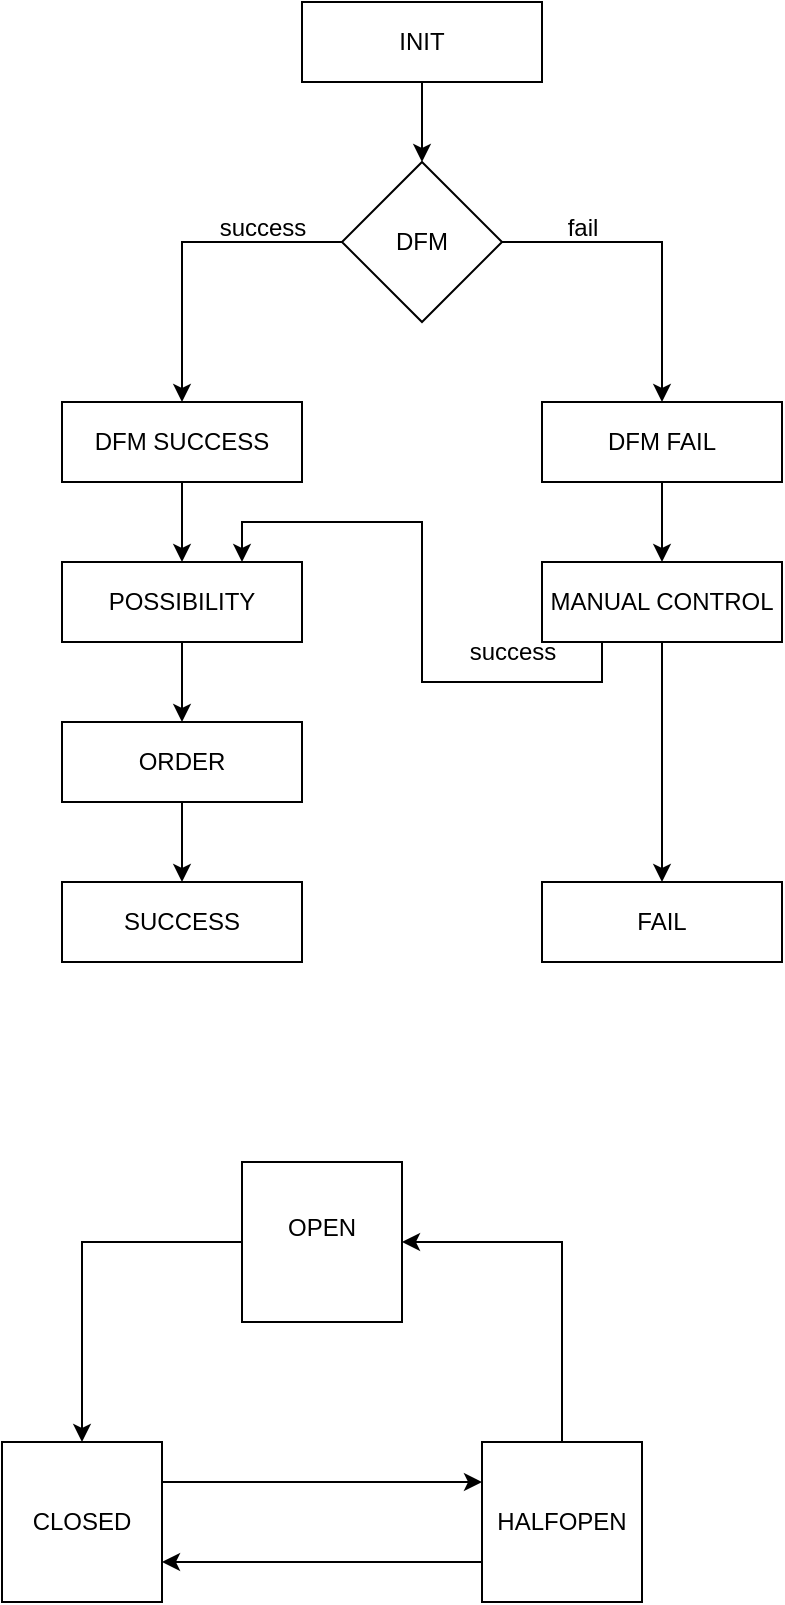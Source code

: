 <mxfile version="26.0.16">
  <diagram name="Page-1" id="QO7RAMKvA55V0XT-Cinw">
    <mxGraphModel dx="1434" dy="772" grid="1" gridSize="10" guides="1" tooltips="1" connect="1" arrows="1" fold="1" page="1" pageScale="1" pageWidth="827" pageHeight="1169" math="0" shadow="0">
      <root>
        <mxCell id="0" />
        <mxCell id="1" parent="0" />
        <mxCell id="4Ly7aSvnoJDzaHdvRD7w-6" style="edgeStyle=orthogonalEdgeStyle;rounded=0;orthogonalLoop=1;jettySize=auto;html=1;exitX=0.5;exitY=1;exitDx=0;exitDy=0;entryX=0.5;entryY=0;entryDx=0;entryDy=0;" edge="1" parent="1" source="4Ly7aSvnoJDzaHdvRD7w-1" target="4Ly7aSvnoJDzaHdvRD7w-3">
          <mxGeometry relative="1" as="geometry" />
        </mxCell>
        <mxCell id="4Ly7aSvnoJDzaHdvRD7w-1" value="INIT" style="rounded=0;whiteSpace=wrap;html=1;" vertex="1" parent="1">
          <mxGeometry x="360" y="80" width="120" height="40" as="geometry" />
        </mxCell>
        <mxCell id="4Ly7aSvnoJDzaHdvRD7w-13" style="edgeStyle=orthogonalEdgeStyle;rounded=0;orthogonalLoop=1;jettySize=auto;html=1;exitX=0.5;exitY=1;exitDx=0;exitDy=0;entryX=0.5;entryY=0;entryDx=0;entryDy=0;" edge="1" parent="1" source="4Ly7aSvnoJDzaHdvRD7w-2" target="4Ly7aSvnoJDzaHdvRD7w-10">
          <mxGeometry relative="1" as="geometry" />
        </mxCell>
        <mxCell id="4Ly7aSvnoJDzaHdvRD7w-2" value="DFM SUCCESS" style="rounded=0;whiteSpace=wrap;html=1;" vertex="1" parent="1">
          <mxGeometry x="240" y="280" width="120" height="40" as="geometry" />
        </mxCell>
        <mxCell id="4Ly7aSvnoJDzaHdvRD7w-4" style="edgeStyle=orthogonalEdgeStyle;rounded=0;orthogonalLoop=1;jettySize=auto;html=1;exitX=0;exitY=0.5;exitDx=0;exitDy=0;entryX=0.5;entryY=0;entryDx=0;entryDy=0;" edge="1" parent="1" source="4Ly7aSvnoJDzaHdvRD7w-3" target="4Ly7aSvnoJDzaHdvRD7w-2">
          <mxGeometry relative="1" as="geometry" />
        </mxCell>
        <mxCell id="4Ly7aSvnoJDzaHdvRD7w-8" style="edgeStyle=orthogonalEdgeStyle;rounded=0;orthogonalLoop=1;jettySize=auto;html=1;exitX=1;exitY=0.5;exitDx=0;exitDy=0;entryX=0.5;entryY=0;entryDx=0;entryDy=0;" edge="1" parent="1" source="4Ly7aSvnoJDzaHdvRD7w-3" target="4Ly7aSvnoJDzaHdvRD7w-7">
          <mxGeometry relative="1" as="geometry" />
        </mxCell>
        <mxCell id="4Ly7aSvnoJDzaHdvRD7w-3" value="DFM" style="rhombus;whiteSpace=wrap;html=1;" vertex="1" parent="1">
          <mxGeometry x="380" y="160" width="80" height="80" as="geometry" />
        </mxCell>
        <mxCell id="4Ly7aSvnoJDzaHdvRD7w-5" value="success" style="text;html=1;align=center;verticalAlign=middle;resizable=0;points=[];autosize=1;strokeColor=none;fillColor=none;" vertex="1" parent="1">
          <mxGeometry x="305" y="178" width="70" height="30" as="geometry" />
        </mxCell>
        <mxCell id="4Ly7aSvnoJDzaHdvRD7w-17" style="edgeStyle=orthogonalEdgeStyle;rounded=0;orthogonalLoop=1;jettySize=auto;html=1;exitX=0.5;exitY=1;exitDx=0;exitDy=0;entryX=0.5;entryY=0;entryDx=0;entryDy=0;" edge="1" parent="1" source="4Ly7aSvnoJDzaHdvRD7w-7" target="4Ly7aSvnoJDzaHdvRD7w-16">
          <mxGeometry relative="1" as="geometry" />
        </mxCell>
        <mxCell id="4Ly7aSvnoJDzaHdvRD7w-7" value="DFM FAIL" style="rounded=0;whiteSpace=wrap;html=1;" vertex="1" parent="1">
          <mxGeometry x="480" y="280" width="120" height="40" as="geometry" />
        </mxCell>
        <mxCell id="4Ly7aSvnoJDzaHdvRD7w-9" value="fail" style="text;html=1;align=center;verticalAlign=middle;resizable=0;points=[];autosize=1;strokeColor=none;fillColor=none;" vertex="1" parent="1">
          <mxGeometry x="480" y="178" width="40" height="30" as="geometry" />
        </mxCell>
        <mxCell id="4Ly7aSvnoJDzaHdvRD7w-14" style="edgeStyle=orthogonalEdgeStyle;rounded=0;orthogonalLoop=1;jettySize=auto;html=1;exitX=0.5;exitY=1;exitDx=0;exitDy=0;entryX=0.5;entryY=0;entryDx=0;entryDy=0;" edge="1" parent="1" source="4Ly7aSvnoJDzaHdvRD7w-10" target="4Ly7aSvnoJDzaHdvRD7w-11">
          <mxGeometry relative="1" as="geometry" />
        </mxCell>
        <mxCell id="4Ly7aSvnoJDzaHdvRD7w-10" value="POSSIBILITY" style="rounded=0;whiteSpace=wrap;html=1;" vertex="1" parent="1">
          <mxGeometry x="240" y="360" width="120" height="40" as="geometry" />
        </mxCell>
        <mxCell id="4Ly7aSvnoJDzaHdvRD7w-15" style="edgeStyle=orthogonalEdgeStyle;rounded=0;orthogonalLoop=1;jettySize=auto;html=1;exitX=0.5;exitY=1;exitDx=0;exitDy=0;entryX=0.5;entryY=0;entryDx=0;entryDy=0;" edge="1" parent="1" source="4Ly7aSvnoJDzaHdvRD7w-11" target="4Ly7aSvnoJDzaHdvRD7w-12">
          <mxGeometry relative="1" as="geometry" />
        </mxCell>
        <mxCell id="4Ly7aSvnoJDzaHdvRD7w-11" value="ORDER" style="rounded=0;whiteSpace=wrap;html=1;" vertex="1" parent="1">
          <mxGeometry x="240" y="440" width="120" height="40" as="geometry" />
        </mxCell>
        <mxCell id="4Ly7aSvnoJDzaHdvRD7w-12" value="SUCCESS" style="rounded=0;whiteSpace=wrap;html=1;" vertex="1" parent="1">
          <mxGeometry x="240" y="520" width="120" height="40" as="geometry" />
        </mxCell>
        <mxCell id="4Ly7aSvnoJDzaHdvRD7w-19" style="edgeStyle=orthogonalEdgeStyle;rounded=0;orthogonalLoop=1;jettySize=auto;html=1;exitX=0.25;exitY=1;exitDx=0;exitDy=0;entryX=0.75;entryY=0;entryDx=0;entryDy=0;" edge="1" parent="1" source="4Ly7aSvnoJDzaHdvRD7w-16" target="4Ly7aSvnoJDzaHdvRD7w-10">
          <mxGeometry relative="1" as="geometry" />
        </mxCell>
        <mxCell id="4Ly7aSvnoJDzaHdvRD7w-24" style="edgeStyle=orthogonalEdgeStyle;rounded=0;orthogonalLoop=1;jettySize=auto;html=1;exitX=0.5;exitY=1;exitDx=0;exitDy=0;entryX=0.5;entryY=0;entryDx=0;entryDy=0;" edge="1" parent="1" source="4Ly7aSvnoJDzaHdvRD7w-16" target="4Ly7aSvnoJDzaHdvRD7w-23">
          <mxGeometry relative="1" as="geometry" />
        </mxCell>
        <mxCell id="4Ly7aSvnoJDzaHdvRD7w-16" value="MANUAL CONTROL" style="rounded=0;whiteSpace=wrap;html=1;" vertex="1" parent="1">
          <mxGeometry x="480" y="360" width="120" height="40" as="geometry" />
        </mxCell>
        <mxCell id="4Ly7aSvnoJDzaHdvRD7w-22" value="success" style="text;html=1;align=center;verticalAlign=middle;resizable=0;points=[];autosize=1;strokeColor=none;fillColor=none;" vertex="1" parent="1">
          <mxGeometry x="430" y="390" width="70" height="30" as="geometry" />
        </mxCell>
        <mxCell id="4Ly7aSvnoJDzaHdvRD7w-23" value="FAIL" style="rounded=0;whiteSpace=wrap;html=1;" vertex="1" parent="1">
          <mxGeometry x="480" y="520" width="120" height="40" as="geometry" />
        </mxCell>
        <mxCell id="4Ly7aSvnoJDzaHdvRD7w-28" style="edgeStyle=orthogonalEdgeStyle;rounded=0;orthogonalLoop=1;jettySize=auto;html=1;exitX=0;exitY=0.5;exitDx=0;exitDy=0;entryX=0.5;entryY=0;entryDx=0;entryDy=0;" edge="1" parent="1" source="4Ly7aSvnoJDzaHdvRD7w-25" target="4Ly7aSvnoJDzaHdvRD7w-26">
          <mxGeometry relative="1" as="geometry" />
        </mxCell>
        <mxCell id="4Ly7aSvnoJDzaHdvRD7w-25" value="OPEN&lt;div&gt;&lt;br&gt;&lt;/div&gt;" style="whiteSpace=wrap;html=1;aspect=fixed;" vertex="1" parent="1">
          <mxGeometry x="330" y="660" width="80" height="80" as="geometry" />
        </mxCell>
        <mxCell id="4Ly7aSvnoJDzaHdvRD7w-29" style="edgeStyle=orthogonalEdgeStyle;rounded=0;orthogonalLoop=1;jettySize=auto;html=1;exitX=1;exitY=0.25;exitDx=0;exitDy=0;entryX=0;entryY=0.25;entryDx=0;entryDy=0;" edge="1" parent="1" source="4Ly7aSvnoJDzaHdvRD7w-26" target="4Ly7aSvnoJDzaHdvRD7w-27">
          <mxGeometry relative="1" as="geometry" />
        </mxCell>
        <mxCell id="4Ly7aSvnoJDzaHdvRD7w-26" value="&lt;div&gt;CLOSED&lt;/div&gt;" style="whiteSpace=wrap;html=1;aspect=fixed;" vertex="1" parent="1">
          <mxGeometry x="210" y="800" width="80" height="80" as="geometry" />
        </mxCell>
        <mxCell id="4Ly7aSvnoJDzaHdvRD7w-30" style="edgeStyle=orthogonalEdgeStyle;rounded=0;orthogonalLoop=1;jettySize=auto;html=1;exitX=0;exitY=0.75;exitDx=0;exitDy=0;entryX=1;entryY=0.75;entryDx=0;entryDy=0;" edge="1" parent="1" source="4Ly7aSvnoJDzaHdvRD7w-27" target="4Ly7aSvnoJDzaHdvRD7w-26">
          <mxGeometry relative="1" as="geometry" />
        </mxCell>
        <mxCell id="4Ly7aSvnoJDzaHdvRD7w-31" style="edgeStyle=orthogonalEdgeStyle;rounded=0;orthogonalLoop=1;jettySize=auto;html=1;exitX=0.5;exitY=0;exitDx=0;exitDy=0;entryX=1;entryY=0.5;entryDx=0;entryDy=0;" edge="1" parent="1" source="4Ly7aSvnoJDzaHdvRD7w-27" target="4Ly7aSvnoJDzaHdvRD7w-25">
          <mxGeometry relative="1" as="geometry" />
        </mxCell>
        <mxCell id="4Ly7aSvnoJDzaHdvRD7w-27" value="&lt;div&gt;HALFOPEN&lt;/div&gt;" style="whiteSpace=wrap;html=1;aspect=fixed;" vertex="1" parent="1">
          <mxGeometry x="450" y="800" width="80" height="80" as="geometry" />
        </mxCell>
      </root>
    </mxGraphModel>
  </diagram>
</mxfile>
